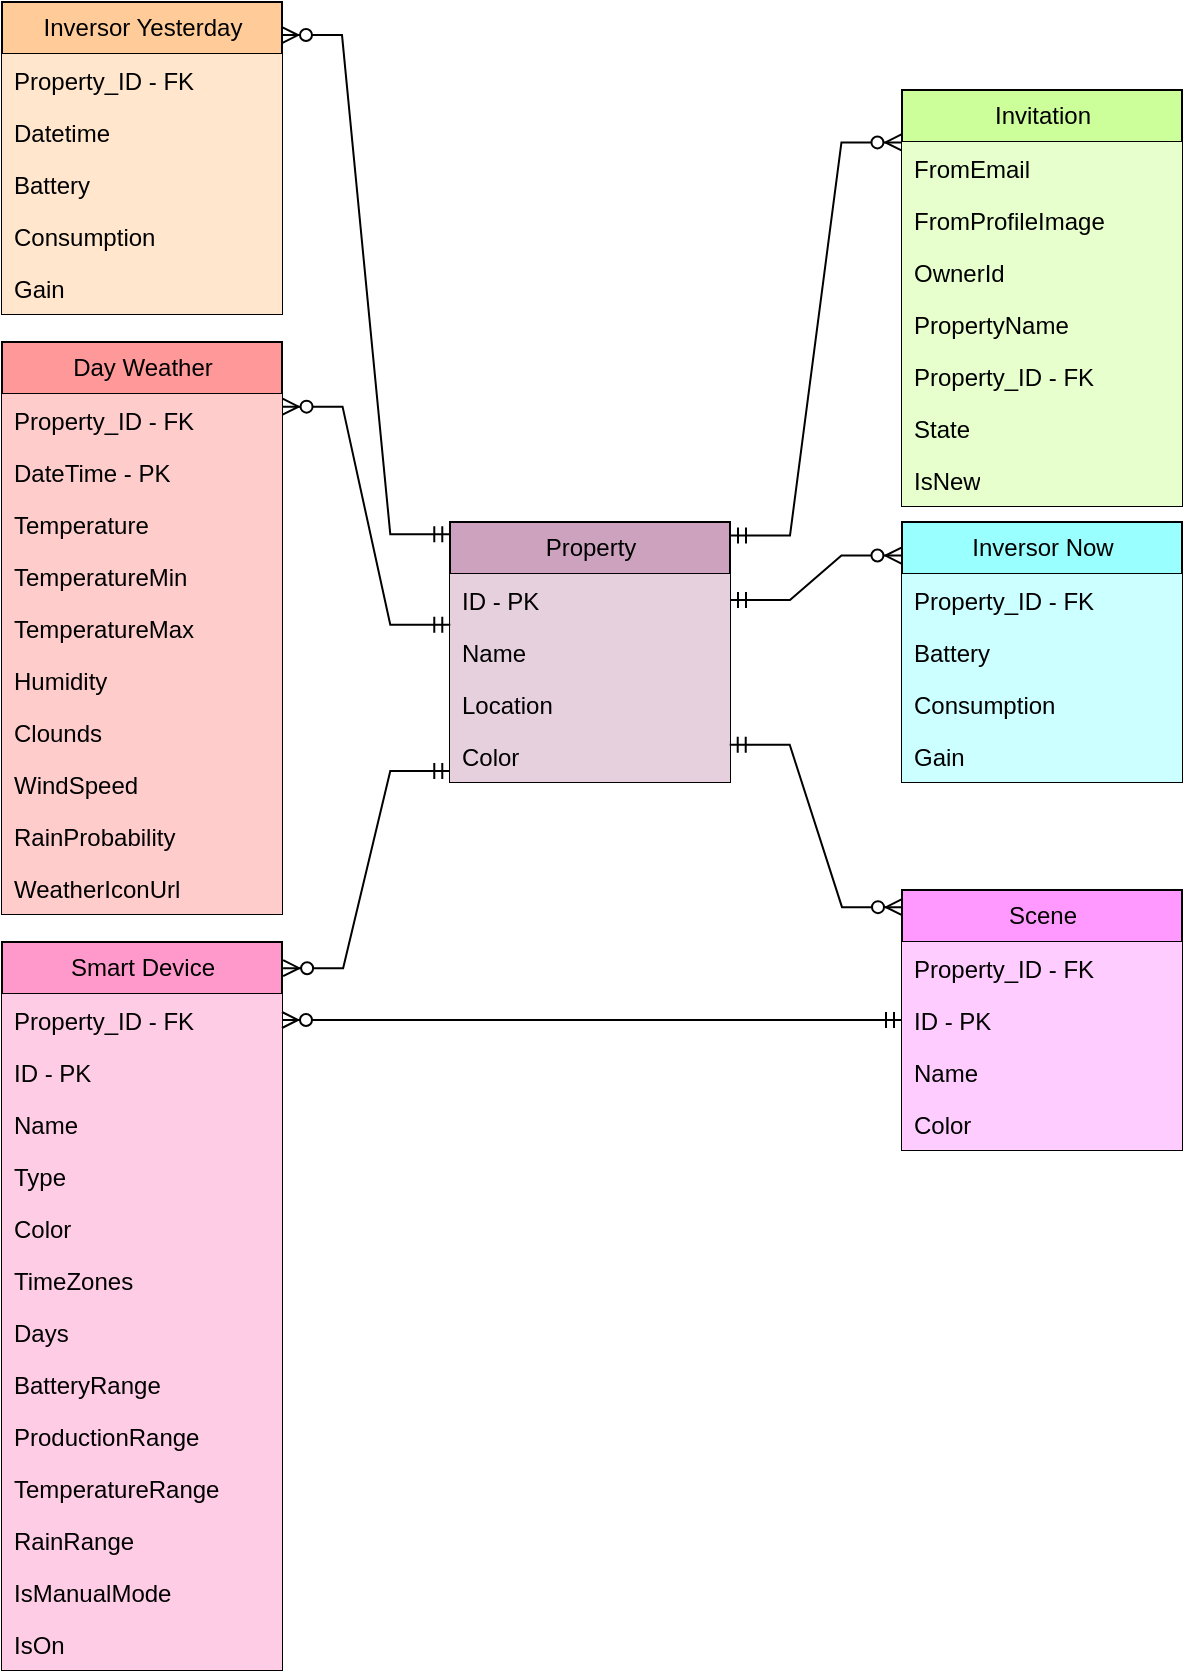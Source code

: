 <mxfile version="21.2.8" type="device">
  <diagram name="Página-1" id="jqX0zeDxhma_XsRfhsRg">
    <mxGraphModel dx="3190" dy="1535" grid="1" gridSize="10" guides="1" tooltips="1" connect="1" arrows="1" fold="1" page="1" pageScale="1" pageWidth="827" pageHeight="1169" math="0" shadow="0">
      <root>
        <mxCell id="0" />
        <mxCell id="1" parent="0" />
        <mxCell id="1VosWHp3gPDVkKgf4ov9-56" value="" style="edgeStyle=entityRelationEdgeStyle;fontSize=12;html=1;endArrow=ERzeroToMany;startArrow=ERmandOne;rounded=0;entryX=1.004;entryY=0.036;entryDx=0;entryDy=0;entryPerimeter=0;exitX=0.001;exitY=0.787;exitDx=0;exitDy=0;exitPerimeter=0;" parent="1" source="1VosWHp3gPDVkKgf4ov9-5" target="1VosWHp3gPDVkKgf4ov9-17" edge="1">
          <mxGeometry width="100" height="100" relative="1" as="geometry">
            <mxPoint x="439" y="617" as="sourcePoint" />
            <mxPoint x="399" y="722" as="targetPoint" />
          </mxGeometry>
        </mxCell>
        <mxCell id="1VosWHp3gPDVkKgf4ov9-1" value="Property" style="swimlane;fontStyle=0;childLayout=stackLayout;horizontal=1;startSize=26;fillColor=#CDA2BE;horizontalStack=0;resizeParent=1;resizeParentMax=0;resizeLast=0;collapsible=1;marginBottom=0;html=1;" parent="1" vertex="1">
          <mxGeometry x="343" y="427" width="140" height="130" as="geometry" />
        </mxCell>
        <mxCell id="1VosWHp3gPDVkKgf4ov9-2" value="ID - PK" style="text;strokeColor=none;fillColor=#E6D0DE;align=left;verticalAlign=top;spacingLeft=4;spacingRight=4;overflow=hidden;rotatable=0;points=[[0,0.5],[1,0.5]];portConstraint=eastwest;whiteSpace=wrap;html=1;" parent="1VosWHp3gPDVkKgf4ov9-1" vertex="1">
          <mxGeometry y="26" width="140" height="26" as="geometry" />
        </mxCell>
        <mxCell id="1VosWHp3gPDVkKgf4ov9-3" value="Name" style="text;strokeColor=none;fillColor=#E6D0DE;align=left;verticalAlign=top;spacingLeft=4;spacingRight=4;overflow=hidden;rotatable=0;points=[[0,0.5],[1,0.5]];portConstraint=eastwest;whiteSpace=wrap;html=1;" parent="1VosWHp3gPDVkKgf4ov9-1" vertex="1">
          <mxGeometry y="52" width="140" height="26" as="geometry" />
        </mxCell>
        <mxCell id="1VosWHp3gPDVkKgf4ov9-4" value="Location" style="text;strokeColor=none;fillColor=#E6D0DE;align=left;verticalAlign=top;spacingLeft=4;spacingRight=4;overflow=hidden;rotatable=0;points=[[0,0.5],[1,0.5]];portConstraint=eastwest;whiteSpace=wrap;html=1;" parent="1VosWHp3gPDVkKgf4ov9-1" vertex="1">
          <mxGeometry y="78" width="140" height="26" as="geometry" />
        </mxCell>
        <mxCell id="1VosWHp3gPDVkKgf4ov9-5" value="Color" style="text;strokeColor=none;fillColor=#E6D0DE;align=left;verticalAlign=top;spacingLeft=4;spacingRight=4;overflow=hidden;rotatable=0;points=[[0,0.5],[1,0.5]];portConstraint=eastwest;whiteSpace=wrap;html=1;" parent="1VosWHp3gPDVkKgf4ov9-1" vertex="1">
          <mxGeometry y="104" width="140" height="26" as="geometry" />
        </mxCell>
        <mxCell id="1VosWHp3gPDVkKgf4ov9-7" value="Invitation" style="swimlane;fontStyle=0;childLayout=stackLayout;horizontal=1;startSize=26;fillColor=#CCFF99;horizontalStack=0;resizeParent=1;resizeParentMax=0;resizeLast=0;collapsible=1;marginBottom=0;html=1;" parent="1" vertex="1">
          <mxGeometry x="569" y="211" width="140" height="208" as="geometry" />
        </mxCell>
        <mxCell id="1VosWHp3gPDVkKgf4ov9-8" value="FromEmail" style="text;strokeColor=none;fillColor=#E6FFCC;align=left;verticalAlign=top;spacingLeft=4;spacingRight=4;overflow=hidden;rotatable=0;points=[[0,0.5],[1,0.5]];portConstraint=eastwest;whiteSpace=wrap;html=1;" parent="1VosWHp3gPDVkKgf4ov9-7" vertex="1">
          <mxGeometry y="26" width="140" height="26" as="geometry" />
        </mxCell>
        <mxCell id="1VosWHp3gPDVkKgf4ov9-9" value="FromProfileImage" style="text;strokeColor=none;fillColor=#E6FFCC;align=left;verticalAlign=top;spacingLeft=4;spacingRight=4;overflow=hidden;rotatable=0;points=[[0,0.5],[1,0.5]];portConstraint=eastwest;whiteSpace=wrap;html=1;" parent="1VosWHp3gPDVkKgf4ov9-7" vertex="1">
          <mxGeometry y="52" width="140" height="26" as="geometry" />
        </mxCell>
        <mxCell id="1VosWHp3gPDVkKgf4ov9-10" value="OwnerId" style="text;strokeColor=none;fillColor=#E6FFCC;align=left;verticalAlign=top;spacingLeft=4;spacingRight=4;overflow=hidden;rotatable=0;points=[[0,0.5],[1,0.5]];portConstraint=eastwest;whiteSpace=wrap;html=1;" parent="1VosWHp3gPDVkKgf4ov9-7" vertex="1">
          <mxGeometry y="78" width="140" height="26" as="geometry" />
        </mxCell>
        <mxCell id="1VosWHp3gPDVkKgf4ov9-59" value="PropertyName" style="text;strokeColor=none;fillColor=#E6FFCC;align=left;verticalAlign=top;spacingLeft=4;spacingRight=4;overflow=hidden;rotatable=0;points=[[0,0.5],[1,0.5]];portConstraint=eastwest;whiteSpace=wrap;html=1;" parent="1VosWHp3gPDVkKgf4ov9-7" vertex="1">
          <mxGeometry y="104" width="140" height="26" as="geometry" />
        </mxCell>
        <mxCell id="1VosWHp3gPDVkKgf4ov9-11" value="Property_ID&amp;nbsp;- FK" style="text;strokeColor=none;fillColor=#E6FFCC;align=left;verticalAlign=top;spacingLeft=4;spacingRight=4;overflow=hidden;rotatable=0;points=[[0,0.5],[1,0.5]];portConstraint=eastwest;whiteSpace=wrap;html=1;" parent="1VosWHp3gPDVkKgf4ov9-7" vertex="1">
          <mxGeometry y="130" width="140" height="26" as="geometry" />
        </mxCell>
        <mxCell id="1VosWHp3gPDVkKgf4ov9-60" value="State" style="text;strokeColor=none;fillColor=#E6FFCC;align=left;verticalAlign=top;spacingLeft=4;spacingRight=4;overflow=hidden;rotatable=0;points=[[0,0.5],[1,0.5]];portConstraint=eastwest;whiteSpace=wrap;html=1;" parent="1VosWHp3gPDVkKgf4ov9-7" vertex="1">
          <mxGeometry y="156" width="140" height="26" as="geometry" />
        </mxCell>
        <mxCell id="1VosWHp3gPDVkKgf4ov9-62" value="IsNew" style="text;strokeColor=none;fillColor=#E6FFCC;align=left;verticalAlign=top;spacingLeft=4;spacingRight=4;overflow=hidden;rotatable=0;points=[[0,0.5],[1,0.5]];portConstraint=eastwest;whiteSpace=wrap;html=1;" parent="1VosWHp3gPDVkKgf4ov9-7" vertex="1">
          <mxGeometry y="182" width="140" height="26" as="geometry" />
        </mxCell>
        <mxCell id="1VosWHp3gPDVkKgf4ov9-12" value="Inversor Now" style="swimlane;fontStyle=0;childLayout=stackLayout;horizontal=1;startSize=26;fillColor=#99FFFF;horizontalStack=0;resizeParent=1;resizeParentMax=0;resizeLast=0;collapsible=1;marginBottom=0;html=1;" parent="1" vertex="1">
          <mxGeometry x="569" y="427" width="140" height="130" as="geometry" />
        </mxCell>
        <mxCell id="1VosWHp3gPDVkKgf4ov9-13" value="Property_ID&amp;nbsp;- FK" style="text;strokeColor=none;fillColor=#CCFFFF;align=left;verticalAlign=top;spacingLeft=4;spacingRight=4;overflow=hidden;rotatable=0;points=[[0,0.5],[1,0.5]];portConstraint=eastwest;whiteSpace=wrap;html=1;" parent="1VosWHp3gPDVkKgf4ov9-12" vertex="1">
          <mxGeometry y="26" width="140" height="26" as="geometry" />
        </mxCell>
        <mxCell id="1VosWHp3gPDVkKgf4ov9-14" value="Battery" style="text;strokeColor=none;fillColor=#CCFFFF;align=left;verticalAlign=top;spacingLeft=4;spacingRight=4;overflow=hidden;rotatable=0;points=[[0,0.5],[1,0.5]];portConstraint=eastwest;whiteSpace=wrap;html=1;" parent="1VosWHp3gPDVkKgf4ov9-12" vertex="1">
          <mxGeometry y="52" width="140" height="26" as="geometry" />
        </mxCell>
        <mxCell id="1VosWHp3gPDVkKgf4ov9-15" value="Consumption" style="text;strokeColor=none;fillColor=#CCFFFF;align=left;verticalAlign=top;spacingLeft=4;spacingRight=4;overflow=hidden;rotatable=0;points=[[0,0.5],[1,0.5]];portConstraint=eastwest;whiteSpace=wrap;html=1;" parent="1VosWHp3gPDVkKgf4ov9-12" vertex="1">
          <mxGeometry y="78" width="140" height="26" as="geometry" />
        </mxCell>
        <mxCell id="1VosWHp3gPDVkKgf4ov9-16" value="Gain" style="text;strokeColor=none;fillColor=#CCFFFF;align=left;verticalAlign=top;spacingLeft=4;spacingRight=4;overflow=hidden;rotatable=0;points=[[0,0.5],[1,0.5]];portConstraint=eastwest;whiteSpace=wrap;html=1;" parent="1VosWHp3gPDVkKgf4ov9-12" vertex="1">
          <mxGeometry y="104" width="140" height="26" as="geometry" />
        </mxCell>
        <mxCell id="1VosWHp3gPDVkKgf4ov9-17" value="Smart Device" style="swimlane;fontStyle=0;childLayout=stackLayout;horizontal=1;startSize=26;fillColor=#FF99CC;horizontalStack=0;resizeParent=1;resizeParentMax=0;resizeLast=0;collapsible=1;marginBottom=0;html=1;" parent="1" vertex="1">
          <mxGeometry x="119" y="637" width="140" height="364" as="geometry" />
        </mxCell>
        <mxCell id="1VosWHp3gPDVkKgf4ov9-47" value="Property_ID&amp;nbsp;- FK" style="text;strokeColor=none;fillColor=#FFCCE6;align=left;verticalAlign=top;spacingLeft=4;spacingRight=4;overflow=hidden;rotatable=0;points=[[0,0.5],[1,0.5]];portConstraint=eastwest;whiteSpace=wrap;html=1;" parent="1VosWHp3gPDVkKgf4ov9-17" vertex="1">
          <mxGeometry y="26" width="140" height="26" as="geometry" />
        </mxCell>
        <mxCell id="1VosWHp3gPDVkKgf4ov9-18" value="ID&amp;nbsp;- PK" style="text;strokeColor=none;fillColor=#FFCCE6;align=left;verticalAlign=top;spacingLeft=4;spacingRight=4;overflow=hidden;rotatable=0;points=[[0,0.5],[1,0.5]];portConstraint=eastwest;whiteSpace=wrap;html=1;" parent="1VosWHp3gPDVkKgf4ov9-17" vertex="1">
          <mxGeometry y="52" width="140" height="26" as="geometry" />
        </mxCell>
        <mxCell id="1VosWHp3gPDVkKgf4ov9-19" value="Name" style="text;strokeColor=none;fillColor=#FFCCE6;align=left;verticalAlign=top;spacingLeft=4;spacingRight=4;overflow=hidden;rotatable=0;points=[[0,0.5],[1,0.5]];portConstraint=eastwest;whiteSpace=wrap;html=1;" parent="1VosWHp3gPDVkKgf4ov9-17" vertex="1">
          <mxGeometry y="78" width="140" height="26" as="geometry" />
        </mxCell>
        <mxCell id="1VosWHp3gPDVkKgf4ov9-20" value="Type" style="text;strokeColor=none;fillColor=#FFCCE6;align=left;verticalAlign=top;spacingLeft=4;spacingRight=4;overflow=hidden;rotatable=0;points=[[0,0.5],[1,0.5]];portConstraint=eastwest;whiteSpace=wrap;html=1;" parent="1VosWHp3gPDVkKgf4ov9-17" vertex="1">
          <mxGeometry y="104" width="140" height="26" as="geometry" />
        </mxCell>
        <mxCell id="1VosWHp3gPDVkKgf4ov9-21" value="Color" style="text;strokeColor=none;fillColor=#FFCCE6;align=left;verticalAlign=top;spacingLeft=4;spacingRight=4;overflow=hidden;rotatable=0;points=[[0,0.5],[1,0.5]];portConstraint=eastwest;whiteSpace=wrap;html=1;" parent="1VosWHp3gPDVkKgf4ov9-17" vertex="1">
          <mxGeometry y="130" width="140" height="26" as="geometry" />
        </mxCell>
        <mxCell id="1VosWHp3gPDVkKgf4ov9-39" value="TimeZones" style="text;strokeColor=none;fillColor=#FFCCE6;align=left;verticalAlign=top;spacingLeft=4;spacingRight=4;overflow=hidden;rotatable=0;points=[[0,0.5],[1,0.5]];portConstraint=eastwest;whiteSpace=wrap;html=1;" parent="1VosWHp3gPDVkKgf4ov9-17" vertex="1">
          <mxGeometry y="156" width="140" height="26" as="geometry" />
        </mxCell>
        <mxCell id="1VosWHp3gPDVkKgf4ov9-41" value="Days" style="text;strokeColor=none;fillColor=#FFCCE6;align=left;verticalAlign=top;spacingLeft=4;spacingRight=4;overflow=hidden;rotatable=0;points=[[0,0.5],[1,0.5]];portConstraint=eastwest;whiteSpace=wrap;html=1;" parent="1VosWHp3gPDVkKgf4ov9-17" vertex="1">
          <mxGeometry y="182" width="140" height="26" as="geometry" />
        </mxCell>
        <mxCell id="1VosWHp3gPDVkKgf4ov9-43" value="BatteryRange" style="text;strokeColor=none;fillColor=#FFCCE6;align=left;verticalAlign=top;spacingLeft=4;spacingRight=4;overflow=hidden;rotatable=0;points=[[0,0.5],[1,0.5]];portConstraint=eastwest;whiteSpace=wrap;html=1;" parent="1VosWHp3gPDVkKgf4ov9-17" vertex="1">
          <mxGeometry y="208" width="140" height="26" as="geometry" />
        </mxCell>
        <mxCell id="1VosWHp3gPDVkKgf4ov9-42" value="ProductionRange" style="text;strokeColor=none;fillColor=#FFCCE6;align=left;verticalAlign=top;spacingLeft=4;spacingRight=4;overflow=hidden;rotatable=0;points=[[0,0.5],[1,0.5]];portConstraint=eastwest;whiteSpace=wrap;html=1;" parent="1VosWHp3gPDVkKgf4ov9-17" vertex="1">
          <mxGeometry y="234" width="140" height="26" as="geometry" />
        </mxCell>
        <mxCell id="1VosWHp3gPDVkKgf4ov9-40" value="TemperatureRange" style="text;strokeColor=none;fillColor=#FFCCE6;align=left;verticalAlign=top;spacingLeft=4;spacingRight=4;overflow=hidden;rotatable=0;points=[[0,0.5],[1,0.5]];portConstraint=eastwest;whiteSpace=wrap;html=1;" parent="1VosWHp3gPDVkKgf4ov9-17" vertex="1">
          <mxGeometry y="260" width="140" height="26" as="geometry" />
        </mxCell>
        <mxCell id="1VosWHp3gPDVkKgf4ov9-38" value="RainRange" style="text;strokeColor=none;fillColor=#FFCCE6;align=left;verticalAlign=top;spacingLeft=4;spacingRight=4;overflow=hidden;rotatable=0;points=[[0,0.5],[1,0.5]];portConstraint=eastwest;whiteSpace=wrap;html=1;" parent="1VosWHp3gPDVkKgf4ov9-17" vertex="1">
          <mxGeometry y="286" width="140" height="26" as="geometry" />
        </mxCell>
        <mxCell id="1VosWHp3gPDVkKgf4ov9-44" value="IsManualMode" style="text;strokeColor=none;fillColor=#FFCCE6;align=left;verticalAlign=top;spacingLeft=4;spacingRight=4;overflow=hidden;rotatable=0;points=[[0,0.5],[1,0.5]];portConstraint=eastwest;whiteSpace=wrap;html=1;" parent="1VosWHp3gPDVkKgf4ov9-17" vertex="1">
          <mxGeometry y="312" width="140" height="26" as="geometry" />
        </mxCell>
        <mxCell id="1VosWHp3gPDVkKgf4ov9-45" value="IsOn" style="text;strokeColor=none;fillColor=#FFCCE6;align=left;verticalAlign=top;spacingLeft=4;spacingRight=4;overflow=hidden;rotatable=0;points=[[0,0.5],[1,0.5]];portConstraint=eastwest;whiteSpace=wrap;html=1;" parent="1VosWHp3gPDVkKgf4ov9-17" vertex="1">
          <mxGeometry y="338" width="140" height="26" as="geometry" />
        </mxCell>
        <mxCell id="1VosWHp3gPDVkKgf4ov9-22" value="Day Weather" style="swimlane;fontStyle=0;childLayout=stackLayout;horizontal=1;startSize=26;fillColor=#FF9999;horizontalStack=0;resizeParent=1;resizeParentMax=0;resizeLast=0;collapsible=1;marginBottom=0;html=1;" parent="1" vertex="1">
          <mxGeometry x="119" y="337" width="140" height="286" as="geometry" />
        </mxCell>
        <mxCell id="1VosWHp3gPDVkKgf4ov9-48" value="Property_ID&amp;nbsp;- FK" style="text;strokeColor=none;fillColor=#FFCCCC;align=left;verticalAlign=top;spacingLeft=4;spacingRight=4;overflow=hidden;rotatable=0;points=[[0,0.5],[1,0.5]];portConstraint=eastwest;whiteSpace=wrap;html=1;" parent="1VosWHp3gPDVkKgf4ov9-22" vertex="1">
          <mxGeometry y="26" width="140" height="26" as="geometry" />
        </mxCell>
        <mxCell id="1VosWHp3gPDVkKgf4ov9-23" value="DateTime - PK" style="text;strokeColor=none;fillColor=#FFCCCC;align=left;verticalAlign=top;spacingLeft=4;spacingRight=4;overflow=hidden;rotatable=0;points=[[0,0.5],[1,0.5]];portConstraint=eastwest;whiteSpace=wrap;html=1;" parent="1VosWHp3gPDVkKgf4ov9-22" vertex="1">
          <mxGeometry y="52" width="140" height="26" as="geometry" />
        </mxCell>
        <mxCell id="1VosWHp3gPDVkKgf4ov9-24" value="Temperature" style="text;strokeColor=none;fillColor=#FFCCCC;align=left;verticalAlign=top;spacingLeft=4;spacingRight=4;overflow=hidden;rotatable=0;points=[[0,0.5],[1,0.5]];portConstraint=eastwest;whiteSpace=wrap;html=1;" parent="1VosWHp3gPDVkKgf4ov9-22" vertex="1">
          <mxGeometry y="78" width="140" height="26" as="geometry" />
        </mxCell>
        <mxCell id="1VosWHp3gPDVkKgf4ov9-25" value="TemperatureMin" style="text;strokeColor=none;fillColor=#FFCCCC;align=left;verticalAlign=top;spacingLeft=4;spacingRight=4;overflow=hidden;rotatable=0;points=[[0,0.5],[1,0.5]];portConstraint=eastwest;whiteSpace=wrap;html=1;" parent="1VosWHp3gPDVkKgf4ov9-22" vertex="1">
          <mxGeometry y="104" width="140" height="26" as="geometry" />
        </mxCell>
        <mxCell id="1VosWHp3gPDVkKgf4ov9-26" value="TemperatureMax" style="text;strokeColor=none;fillColor=#FFCCCC;align=left;verticalAlign=top;spacingLeft=4;spacingRight=4;overflow=hidden;rotatable=0;points=[[0,0.5],[1,0.5]];portConstraint=eastwest;whiteSpace=wrap;html=1;" parent="1VosWHp3gPDVkKgf4ov9-22" vertex="1">
          <mxGeometry y="130" width="140" height="26" as="geometry" />
        </mxCell>
        <mxCell id="mNujaQmdb5HIuKzCLUBb-1" value="Humidity" style="text;strokeColor=none;fillColor=#FFCCCC;align=left;verticalAlign=top;spacingLeft=4;spacingRight=4;overflow=hidden;rotatable=0;points=[[0,0.5],[1,0.5]];portConstraint=eastwest;whiteSpace=wrap;html=1;" parent="1VosWHp3gPDVkKgf4ov9-22" vertex="1">
          <mxGeometry y="156" width="140" height="26" as="geometry" />
        </mxCell>
        <mxCell id="mNujaQmdb5HIuKzCLUBb-2" value="Clounds" style="text;strokeColor=none;fillColor=#FFCCCC;align=left;verticalAlign=top;spacingLeft=4;spacingRight=4;overflow=hidden;rotatable=0;points=[[0,0.5],[1,0.5]];portConstraint=eastwest;whiteSpace=wrap;html=1;" parent="1VosWHp3gPDVkKgf4ov9-22" vertex="1">
          <mxGeometry y="182" width="140" height="26" as="geometry" />
        </mxCell>
        <mxCell id="mNujaQmdb5HIuKzCLUBb-3" value="WindSpeed" style="text;strokeColor=none;fillColor=#FFCCCC;align=left;verticalAlign=top;spacingLeft=4;spacingRight=4;overflow=hidden;rotatable=0;points=[[0,0.5],[1,0.5]];portConstraint=eastwest;whiteSpace=wrap;html=1;" parent="1VosWHp3gPDVkKgf4ov9-22" vertex="1">
          <mxGeometry y="208" width="140" height="26" as="geometry" />
        </mxCell>
        <mxCell id="mNujaQmdb5HIuKzCLUBb-4" value="RainProbability" style="text;strokeColor=none;fillColor=#FFCCCC;align=left;verticalAlign=top;spacingLeft=4;spacingRight=4;overflow=hidden;rotatable=0;points=[[0,0.5],[1,0.5]];portConstraint=eastwest;whiteSpace=wrap;html=1;" parent="1VosWHp3gPDVkKgf4ov9-22" vertex="1">
          <mxGeometry y="234" width="140" height="26" as="geometry" />
        </mxCell>
        <mxCell id="mNujaQmdb5HIuKzCLUBb-5" value="WeatherIconUrl" style="text;strokeColor=none;fillColor=#FFCCCC;align=left;verticalAlign=top;spacingLeft=4;spacingRight=4;overflow=hidden;rotatable=0;points=[[0,0.5],[1,0.5]];portConstraint=eastwest;whiteSpace=wrap;html=1;" parent="1VosWHp3gPDVkKgf4ov9-22" vertex="1">
          <mxGeometry y="260" width="140" height="26" as="geometry" />
        </mxCell>
        <mxCell id="1VosWHp3gPDVkKgf4ov9-27" value="Scene" style="swimlane;fontStyle=0;childLayout=stackLayout;horizontal=1;startSize=26;fillColor=#FF99FF;horizontalStack=0;resizeParent=1;resizeParentMax=0;resizeLast=0;collapsible=1;marginBottom=0;html=1;" parent="1" vertex="1">
          <mxGeometry x="569" y="611" width="140" height="130" as="geometry" />
        </mxCell>
        <mxCell id="1VosWHp3gPDVkKgf4ov9-49" value="Property_ID - FK" style="text;strokeColor=none;fillColor=#FFCCFF;align=left;verticalAlign=top;spacingLeft=4;spacingRight=4;overflow=hidden;rotatable=0;points=[[0,0.5],[1,0.5]];portConstraint=eastwest;whiteSpace=wrap;html=1;" parent="1VosWHp3gPDVkKgf4ov9-27" vertex="1">
          <mxGeometry y="26" width="140" height="26" as="geometry" />
        </mxCell>
        <mxCell id="1VosWHp3gPDVkKgf4ov9-28" value="ID - PK" style="text;strokeColor=none;fillColor=#FFCCFF;align=left;verticalAlign=top;spacingLeft=4;spacingRight=4;overflow=hidden;rotatable=0;points=[[0,0.5],[1,0.5]];portConstraint=eastwest;whiteSpace=wrap;html=1;" parent="1VosWHp3gPDVkKgf4ov9-27" vertex="1">
          <mxGeometry y="52" width="140" height="26" as="geometry" />
        </mxCell>
        <mxCell id="1VosWHp3gPDVkKgf4ov9-29" value="Name" style="text;strokeColor=none;fillColor=#FFCCFF;align=left;verticalAlign=top;spacingLeft=4;spacingRight=4;overflow=hidden;rotatable=0;points=[[0,0.5],[1,0.5]];portConstraint=eastwest;whiteSpace=wrap;html=1;" parent="1VosWHp3gPDVkKgf4ov9-27" vertex="1">
          <mxGeometry y="78" width="140" height="26" as="geometry" />
        </mxCell>
        <mxCell id="1VosWHp3gPDVkKgf4ov9-30" value="Color" style="text;strokeColor=none;fillColor=#FFCCFF;align=left;verticalAlign=top;spacingLeft=4;spacingRight=4;overflow=hidden;rotatable=0;points=[[0,0.5],[1,0.5]];portConstraint=eastwest;whiteSpace=wrap;html=1;" parent="1VosWHp3gPDVkKgf4ov9-27" vertex="1">
          <mxGeometry y="104" width="140" height="26" as="geometry" />
        </mxCell>
        <mxCell id="1VosWHp3gPDVkKgf4ov9-32" value="Inversor Yesterday" style="swimlane;fontStyle=0;childLayout=stackLayout;horizontal=1;startSize=26;fillColor=#FFCC99;horizontalStack=0;resizeParent=1;resizeParentMax=0;resizeLast=0;collapsible=1;marginBottom=0;html=1;" parent="1" vertex="1">
          <mxGeometry x="119" y="167" width="140" height="156" as="geometry" />
        </mxCell>
        <mxCell id="1VosWHp3gPDVkKgf4ov9-33" value="Property_ID&amp;nbsp;- FK" style="text;strokeColor=none;fillColor=#FFE6CC;align=left;verticalAlign=top;spacingLeft=4;spacingRight=4;overflow=hidden;rotatable=0;points=[[0,0.5],[1,0.5]];portConstraint=eastwest;whiteSpace=wrap;html=1;" parent="1VosWHp3gPDVkKgf4ov9-32" vertex="1">
          <mxGeometry y="26" width="140" height="26" as="geometry" />
        </mxCell>
        <mxCell id="1VosWHp3gPDVkKgf4ov9-34" value="Datetime" style="text;strokeColor=none;fillColor=#FFE6CC;align=left;verticalAlign=top;spacingLeft=4;spacingRight=4;overflow=hidden;rotatable=0;points=[[0,0.5],[1,0.5]];portConstraint=eastwest;whiteSpace=wrap;html=1;" parent="1VosWHp3gPDVkKgf4ov9-32" vertex="1">
          <mxGeometry y="52" width="140" height="26" as="geometry" />
        </mxCell>
        <mxCell id="1VosWHp3gPDVkKgf4ov9-35" value="Battery" style="text;strokeColor=none;fillColor=#FFE6CC;align=left;verticalAlign=top;spacingLeft=4;spacingRight=4;overflow=hidden;rotatable=0;points=[[0,0.5],[1,0.5]];portConstraint=eastwest;whiteSpace=wrap;html=1;" parent="1VosWHp3gPDVkKgf4ov9-32" vertex="1">
          <mxGeometry y="78" width="140" height="26" as="geometry" />
        </mxCell>
        <mxCell id="1VosWHp3gPDVkKgf4ov9-36" value="Consumption" style="text;strokeColor=none;fillColor=#FFE6CC;align=left;verticalAlign=top;spacingLeft=4;spacingRight=4;overflow=hidden;rotatable=0;points=[[0,0.5],[1,0.5]];portConstraint=eastwest;whiteSpace=wrap;html=1;" parent="1VosWHp3gPDVkKgf4ov9-32" vertex="1">
          <mxGeometry y="104" width="140" height="26" as="geometry" />
        </mxCell>
        <mxCell id="1VosWHp3gPDVkKgf4ov9-37" value="Gain" style="text;strokeColor=none;fillColor=#FFE6CC;align=left;verticalAlign=top;spacingLeft=4;spacingRight=4;overflow=hidden;rotatable=0;points=[[0,0.5],[1,0.5]];portConstraint=eastwest;whiteSpace=wrap;html=1;" parent="1VosWHp3gPDVkKgf4ov9-32" vertex="1">
          <mxGeometry y="130" width="140" height="26" as="geometry" />
        </mxCell>
        <mxCell id="1VosWHp3gPDVkKgf4ov9-52" value="" style="edgeStyle=entityRelationEdgeStyle;fontSize=12;html=1;endArrow=ERzeroToMany;startArrow=ERmandOne;rounded=0;entryX=-0.002;entryY=0.126;entryDx=0;entryDy=0;entryPerimeter=0;exitX=1;exitY=0.052;exitDx=0;exitDy=0;exitPerimeter=0;" parent="1" source="1VosWHp3gPDVkKgf4ov9-1" target="1VosWHp3gPDVkKgf4ov9-7" edge="1">
          <mxGeometry width="100" height="100" relative="1" as="geometry">
            <mxPoint x="429" y="397" as="sourcePoint" />
            <mxPoint x="559" y="307" as="targetPoint" />
          </mxGeometry>
        </mxCell>
        <mxCell id="1VosWHp3gPDVkKgf4ov9-53" value="" style="edgeStyle=entityRelationEdgeStyle;fontSize=12;html=1;endArrow=ERzeroToMany;startArrow=ERmandOne;rounded=0;exitX=1;exitY=0.5;exitDx=0;exitDy=0;entryX=-0.002;entryY=0.129;entryDx=0;entryDy=0;entryPerimeter=0;" parent="1" source="1VosWHp3gPDVkKgf4ov9-2" target="1VosWHp3gPDVkKgf4ov9-12" edge="1">
          <mxGeometry width="100" height="100" relative="1" as="geometry">
            <mxPoint x="509" y="527" as="sourcePoint" />
            <mxPoint x="599" y="443" as="targetPoint" />
          </mxGeometry>
        </mxCell>
        <mxCell id="1VosWHp3gPDVkKgf4ov9-54" value="" style="edgeStyle=entityRelationEdgeStyle;fontSize=12;html=1;endArrow=ERzeroToMany;startArrow=ERmandOne;rounded=0;exitX=0;exitY=0.5;exitDx=0;exitDy=0;entryX=1;entryY=0.5;entryDx=0;entryDy=0;" parent="1" source="1VosWHp3gPDVkKgf4ov9-28" target="1VosWHp3gPDVkKgf4ov9-47" edge="1">
          <mxGeometry width="100" height="100" relative="1" as="geometry">
            <mxPoint x="483" y="617" as="sourcePoint" />
            <mxPoint x="383" y="717" as="targetPoint" />
          </mxGeometry>
        </mxCell>
        <mxCell id="1VosWHp3gPDVkKgf4ov9-55" value="" style="edgeStyle=entityRelationEdgeStyle;fontSize=12;html=1;endArrow=ERzeroToMany;startArrow=ERmandOne;rounded=0;exitX=0.999;exitY=0.283;exitDx=0;exitDy=0;exitPerimeter=0;entryX=0;entryY=0.066;entryDx=0;entryDy=0;entryPerimeter=0;" parent="1" source="1VosWHp3gPDVkKgf4ov9-5" target="1VosWHp3gPDVkKgf4ov9-27" edge="1">
          <mxGeometry width="100" height="100" relative="1" as="geometry">
            <mxPoint x="383" y="767" as="sourcePoint" />
            <mxPoint x="483" y="667" as="targetPoint" />
          </mxGeometry>
        </mxCell>
        <mxCell id="1VosWHp3gPDVkKgf4ov9-57" value="" style="edgeStyle=entityRelationEdgeStyle;fontSize=12;html=1;endArrow=ERzeroToMany;startArrow=ERmandOne;rounded=0;exitX=0.001;exitY=0.977;exitDx=0;exitDy=0;exitPerimeter=0;entryX=1.002;entryY=0.113;entryDx=0;entryDy=0;entryPerimeter=0;" parent="1" source="1VosWHp3gPDVkKgf4ov9-2" target="1VosWHp3gPDVkKgf4ov9-22" edge="1">
          <mxGeometry width="100" height="100" relative="1" as="geometry">
            <mxPoint x="489" y="517" as="sourcePoint" />
            <mxPoint x="389" y="617" as="targetPoint" />
          </mxGeometry>
        </mxCell>
        <mxCell id="1VosWHp3gPDVkKgf4ov9-58" value="" style="edgeStyle=entityRelationEdgeStyle;fontSize=12;html=1;endArrow=ERzeroToMany;startArrow=ERmandOne;rounded=0;exitX=0.001;exitY=0.047;exitDx=0;exitDy=0;exitPerimeter=0;entryX=1;entryY=0.106;entryDx=0;entryDy=0;entryPerimeter=0;" parent="1" source="1VosWHp3gPDVkKgf4ov9-1" target="1VosWHp3gPDVkKgf4ov9-32" edge="1">
          <mxGeometry width="100" height="100" relative="1" as="geometry">
            <mxPoint x="489" y="517" as="sourcePoint" />
            <mxPoint x="389" y="617" as="targetPoint" />
          </mxGeometry>
        </mxCell>
      </root>
    </mxGraphModel>
  </diagram>
</mxfile>
